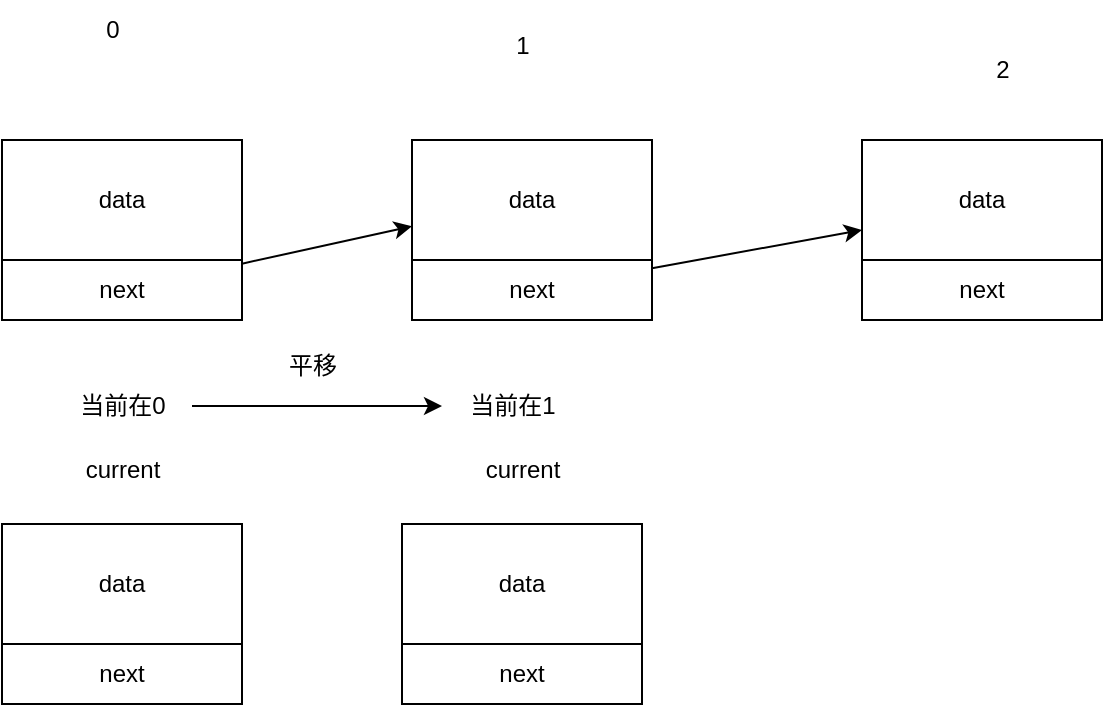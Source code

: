 <mxfile>
    <diagram id="gR10M1Z2aWtRmJn8jN-h" name="第 1 页">
        <mxGraphModel dx="2144" dy="819" grid="1" gridSize="10" guides="1" tooltips="1" connect="1" arrows="1" fold="1" page="1" pageScale="1" pageWidth="850" pageHeight="1100" math="0" shadow="0">
            <root>
                <mxCell id="0"/>
                <mxCell id="1" parent="0"/>
                <mxCell id="2" value="data&lt;br&gt;" style="rounded=0;whiteSpace=wrap;html=1;" vertex="1" parent="1">
                    <mxGeometry x="-390" y="350" width="120" height="60" as="geometry"/>
                </mxCell>
                <mxCell id="3" style="edgeStyle=none;html=1;" edge="1" parent="1" source="4" target="6">
                    <mxGeometry relative="1" as="geometry"/>
                </mxCell>
                <mxCell id="4" value="next" style="rounded=0;whiteSpace=wrap;html=1;" vertex="1" parent="1">
                    <mxGeometry x="-390" y="410" width="120" height="30" as="geometry"/>
                </mxCell>
                <mxCell id="5" value="" style="group" vertex="1" connectable="0" parent="1">
                    <mxGeometry x="-185" y="350" width="120" height="90" as="geometry"/>
                </mxCell>
                <mxCell id="6" value="data&lt;br&gt;" style="rounded=0;whiteSpace=wrap;html=1;" vertex="1" parent="5">
                    <mxGeometry width="120" height="60" as="geometry"/>
                </mxCell>
                <mxCell id="7" value="next" style="rounded=0;whiteSpace=wrap;html=1;" vertex="1" parent="5">
                    <mxGeometry y="60" width="120" height="30" as="geometry"/>
                </mxCell>
                <mxCell id="8" value="0" style="text;html=1;align=center;verticalAlign=middle;resizable=0;points=[];autosize=1;strokeColor=none;fillColor=none;" vertex="1" parent="1">
                    <mxGeometry x="-350" y="280" width="30" height="30" as="geometry"/>
                </mxCell>
                <mxCell id="9" value="1" style="text;html=1;align=center;verticalAlign=middle;resizable=0;points=[];autosize=1;strokeColor=none;fillColor=none;" vertex="1" parent="1">
                    <mxGeometry x="-145" y="288" width="30" height="30" as="geometry"/>
                </mxCell>
                <mxCell id="10" value="" style="group" vertex="1" connectable="0" parent="1">
                    <mxGeometry x="40" y="350" width="120" height="90" as="geometry"/>
                </mxCell>
                <mxCell id="11" value="data&lt;br&gt;" style="rounded=0;whiteSpace=wrap;html=1;" vertex="1" parent="10">
                    <mxGeometry width="120" height="60" as="geometry"/>
                </mxCell>
                <mxCell id="12" value="next" style="rounded=0;whiteSpace=wrap;html=1;" vertex="1" parent="10">
                    <mxGeometry y="60" width="120" height="30" as="geometry"/>
                </mxCell>
                <mxCell id="14" style="edgeStyle=none;html=1;entryX=0;entryY=0.75;entryDx=0;entryDy=0;" edge="1" parent="1" source="7" target="11">
                    <mxGeometry relative="1" as="geometry"/>
                </mxCell>
                <mxCell id="15" value="2" style="text;html=1;align=center;verticalAlign=middle;resizable=0;points=[];autosize=1;strokeColor=none;fillColor=none;" vertex="1" parent="1">
                    <mxGeometry x="95" y="300" width="30" height="30" as="geometry"/>
                </mxCell>
                <mxCell id="20" value="" style="group" vertex="1" connectable="0" parent="1">
                    <mxGeometry x="-390" y="500" width="120" height="132" as="geometry"/>
                </mxCell>
                <mxCell id="16" value="" style="group" vertex="1" connectable="0" parent="20">
                    <mxGeometry y="42" width="120" height="90" as="geometry"/>
                </mxCell>
                <mxCell id="17" value="data&lt;br&gt;" style="rounded=0;whiteSpace=wrap;html=1;" vertex="1" parent="16">
                    <mxGeometry width="120" height="60" as="geometry"/>
                </mxCell>
                <mxCell id="18" value="next" style="rounded=0;whiteSpace=wrap;html=1;" vertex="1" parent="16">
                    <mxGeometry y="60" width="120" height="30" as="geometry"/>
                </mxCell>
                <mxCell id="19" value="current" style="text;html=1;align=center;verticalAlign=middle;resizable=0;points=[];autosize=1;strokeColor=none;fillColor=none;" vertex="1" parent="20">
                    <mxGeometry x="30" width="60" height="30" as="geometry"/>
                </mxCell>
                <mxCell id="21" value="" style="group" vertex="1" connectable="0" parent="1">
                    <mxGeometry x="-190" y="500" width="120" height="132" as="geometry"/>
                </mxCell>
                <mxCell id="22" value="" style="group" vertex="1" connectable="0" parent="21">
                    <mxGeometry y="42" width="120" height="90" as="geometry"/>
                </mxCell>
                <mxCell id="23" value="data&lt;br&gt;" style="rounded=0;whiteSpace=wrap;html=1;" vertex="1" parent="22">
                    <mxGeometry width="120" height="60" as="geometry"/>
                </mxCell>
                <mxCell id="24" value="next" style="rounded=0;whiteSpace=wrap;html=1;" vertex="1" parent="22">
                    <mxGeometry y="60" width="120" height="30" as="geometry"/>
                </mxCell>
                <mxCell id="25" value="current" style="text;html=1;align=center;verticalAlign=middle;resizable=0;points=[];autosize=1;strokeColor=none;fillColor=none;" vertex="1" parent="21">
                    <mxGeometry x="30" width="60" height="30" as="geometry"/>
                </mxCell>
                <mxCell id="28" style="edgeStyle=none;html=1;" edge="1" parent="1" source="26" target="27">
                    <mxGeometry relative="1" as="geometry"/>
                </mxCell>
                <mxCell id="26" value="当前在0" style="text;html=1;align=center;verticalAlign=middle;resizable=0;points=[];autosize=1;strokeColor=none;fillColor=none;" vertex="1" parent="1">
                    <mxGeometry x="-365" y="468" width="70" height="30" as="geometry"/>
                </mxCell>
                <mxCell id="27" value="当前在1" style="text;html=1;align=center;verticalAlign=middle;resizable=0;points=[];autosize=1;strokeColor=none;fillColor=none;" vertex="1" parent="1">
                    <mxGeometry x="-170" y="468" width="70" height="30" as="geometry"/>
                </mxCell>
                <mxCell id="29" value="平移" style="text;html=1;align=center;verticalAlign=middle;resizable=0;points=[];autosize=1;strokeColor=none;fillColor=none;" vertex="1" parent="1">
                    <mxGeometry x="-260" y="448" width="50" height="30" as="geometry"/>
                </mxCell>
            </root>
        </mxGraphModel>
    </diagram>
</mxfile>
